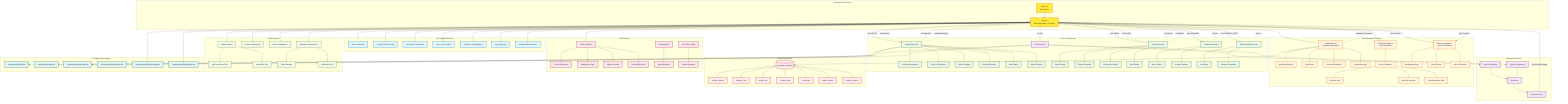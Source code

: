 graph TD
    subgraph "Application Entry Point"
        INDEX[index.tsx<br/>React Root]
        INDEX --> APP[App.tsx<br/>Main Application Controller]
    end
    
    subgraph "Core Application State"
        APP --> AS1[view: View State]
        APP --> AS2[config: SessionConfig]
        APP --> AS3[timerState: TimerState]
        APP --> AS4[user: User Session]
        APP --> AS5[activities: ActivityObjects]
        APP --> AS6[logs: AppLogs]
        APP --> AS7[soundEnabled: boolean]
    end
    
    subgraph "Screen Components"
        APP -->|view SETUP| SETUP[SetupScreen.tsx]
        APP -->|view TIMER| TIMER[TimerScreen.tsx]
        APP -->|view TRACKER| TRACKER[TrackerScreen.tsx]
        APP -->|view PROMPT_NOTE| NOTE[NotePromptScreen.tsx]
        APP -->|no user| AUTH[AuthForm.tsx]
        
        SETUP --> SS1[Activity Management]
        SETUP --> SS2[Timer Configuration]
        SETUP --> SS3[Intake Logging]
        SETUP --> SS4[Reading Sessions]
        SETUP --> SS5[Note Taking]
        SETUP --> SS6[History Display]
        
        TIMER --> TS1[Timer Display]
        TIMER --> TS2[Session Controls]
        TIMER --> TS3[Background Tasks]
        TIMER --> TS4[Note Taking]
        
        TRACKER --> TRS1[Metric Sliders]
        TRACKER --> TRS2[Activity Selection]
        
        NOTE --> NS1[Note Input]
        NOTE --> NS2[Session Completion]
    end
    
    subgraph "Authentication Flow"
        AUTH --> AUTH1[Login Component]
        AUTH --> AUTH2[Signup Component]
        AUTH1 --> LIBAUTH[lib/auth.ts]
        AUTH2 --> LIBAUTH
        LIBAUTH --> SUPAAUTH[Supabase Auth]
        SUPAAUTH -->|Auth State Change| APP
    end
    
    subgraph "Data Management Layer"
        APP --> DM1[lib/database.ts<br/>Supabase Operations]
        APP --> DM2[lib/offline-storage.ts<br/>Local Database]
        APP --> DM3[lib/sync-manager.ts<br/>Sync Coordination]
        
        DM1 --> DB1[getActivityObjects]
        DM1 --> DB2[logSession]
        DM1 --> DB3[createActivityObject]
        DM1 --> DB4[getSessionLogs]
        
        DM2 --> OS1[Dexie Database]
        OS1 --> OS2[activities table]
        OS1 --> OS3[sessionLogs table]
        OS1 --> OS4[syncOperations table]
        
        DM3 --> SM1[Background Sync]
        DM3 --> SM2[Retry Queue]
        DM3 --> SM3[Online Detection]
    end
    
    subgraph "External Services"
        DM1 --> SUPADB[(Supabase Database)]
        SUPADB --> TABLE1[activity_objects]
        SUPADB --> TABLE2[session_logs]
        SUPADB --> TABLE3[intake_logs]
        SUPADB --> TABLE4[reading_logs]
        SUPADB --> TABLE5[note_logs]
        SUPADB --> TABLE6[intake_objects]
        SUPADB --> TABLE7[reading_objects]
    end
    
    subgraph "PWA Features"
        APP --> PWA1[Service Worker]
        PWA1 --> PWA2[Timer Notifications]
        PWA1 --> PWA3[Background Sync]
        PWA1 --> PWA4[Offline Caching]
        PWA1 --> PWA5[Push Notifications]
        
        PWA6[Manifest.json] --> PWA7[App Installation]
        PWA8[Vite PWA Config] --> PWA9[Build Integration]
    end
    
    subgraph "Utility Libraries"
        APP --> UTIL1[lib/time-utils.ts]
        APP --> UTIL2[lib/error-reporting.ts]
        APP --> UTIL3[lib/env-validation.ts]
        APP --> UTIL4[lib/push-notifications.ts]
        
        UTIL1 --> TIME1[getCurrentLocalTime]
        UTIL1 --> TIME2[formatDateTime]
        
        UTIL4 --> PUSH1[Push Manager]
        UTIL4 --> PUSH2[Notification API]
    end
    
    subgraph "Component Ecosystem"
        SETUP --> COMP1[components/Slider.tsx]
        SETUP --> COMP2[components/Icons.tsx]
        AUTH --> COMP3[components/auth/Login.tsx]
        AUTH --> COMP4[components/auth/Signup.tsx]
        APP --> COMP5[components/ErrorBoundary.tsx]
        APP --> COMP6[components/GlobalStyles.tsx]
    end
    
    %% Data Flow Arrows
    SETUP -.->|onStartTimer| APP
    SETUP -.->|onLogActivity| APP
    SETUP -.->|onAddNewActivity| APP
    
    TIMER -.->|onTimerEnd| APP
    TIMER -.->|onGoHome| APP
    TIMER -.->|onAddNote| APP
    
    TRACKER -.->|onSave| APP
    NOTE -.->|onSave| APP
    
    APP -.->|Database Operations| DM1
    APP -.->|Local Storage| DM2
    APP -.->|Sync Triggers| DM3
    
    %% Styling
    classDef entry fill:#ffeb3b,stroke:#f57f17,stroke-width:3px
    classDef state fill:#e1f5fe,stroke:#0277bd,stroke-width:2px
    classDef screen fill:#e8f5e8,stroke:#2e7d32,stroke-width:2px
    classDef auth fill:#f3e5f5,stroke:#7b1fa2,stroke-width:2px
    classDef data fill:#fff3e0,stroke:#ef6c00,stroke-width:2px
    classDef external fill:#ffebee,stroke:#c62828,stroke-width:2px
    classDef pwa fill:#fce4ec,stroke:#ad1457,stroke-width:2px
    classDef util fill:#f1f8e9,stroke:#558b2f,stroke-width:2px
    classDef comp fill:#e0f2f1,stroke:#00695c,stroke-width:2px
    
    class INDEX,APP entry
    class AS1,AS2,AS3,AS4,AS5,AS6,AS7 state
    class SETUP,TIMER,TRACKER,NOTE,SS1,SS2,SS3,SS4,SS5,SS6,TS1,TS2,TS3,TS4,TRS1,TRS2,NS1,NS2 screen
    class AUTH,AUTH1,AUTH2,LIBAUTH,SUPAAUTH auth
    class DM1,DM2,DM3,DB1,DB2,DB3,DB4,OS1,OS2,OS3,OS4,SM1,SM2,SM3 data
    class SUPADB,TABLE1,TABLE2,TABLE3,TABLE4,TABLE5,TABLE6,TABLE7 external
    class PWA1,PWA2,PWA3,PWA4,PWA5,PWA6,PWA7,PWA8,PWA9 pwa
    class UTIL1,UTIL2,UTIL3,UTIL4,TIME1,TIME2,PUSH1,PUSH2 util
    class COMP1,COMP2,COMP3,COMP4,COMP5,COMP6 comp
